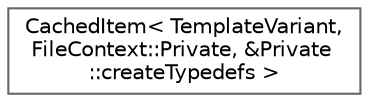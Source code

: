 digraph "Graphical Class Hierarchy"
{
 // INTERACTIVE_SVG=YES
 // LATEX_PDF_SIZE
  bgcolor="transparent";
  edge [fontname=Helvetica,fontsize=10,labelfontname=Helvetica,labelfontsize=10];
  node [fontname=Helvetica,fontsize=10,shape=box,height=0.2,width=0.4];
  rankdir="LR";
  Node0 [label="CachedItem\< TemplateVariant,\l FileContext::Private, &Private\l::createTypedefs \>",height=0.2,width=0.4,color="grey40", fillcolor="white", style="filled",URL="$d7/dc1/class_cached_item.html",tooltip=" "];
}
